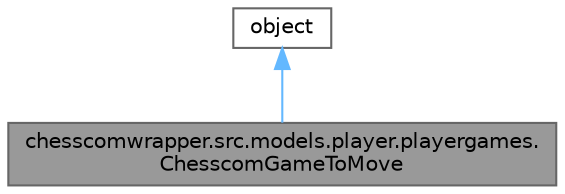 digraph "chesscomwrapper.src.models.player.playergames.ChesscomGameToMove"
{
 // LATEX_PDF_SIZE
  bgcolor="transparent";
  edge [fontname=Helvetica,fontsize=10,labelfontname=Helvetica,labelfontsize=10];
  node [fontname=Helvetica,fontsize=10,shape=box,height=0.2,width=0.4];
  Node1 [label="chesscomwrapper.src.models.player.playergames.\lChesscomGameToMove",height=0.2,width=0.4,color="gray40", fillcolor="grey60", style="filled", fontcolor="black",tooltip="Represents a chess.com game that is currently being played and has to move."];
  Node2 -> Node1 [dir="back",color="steelblue1",style="solid"];
  Node2 [label="object",height=0.2,width=0.4,color="gray40", fillcolor="white", style="filled",tooltip=" "];
}

